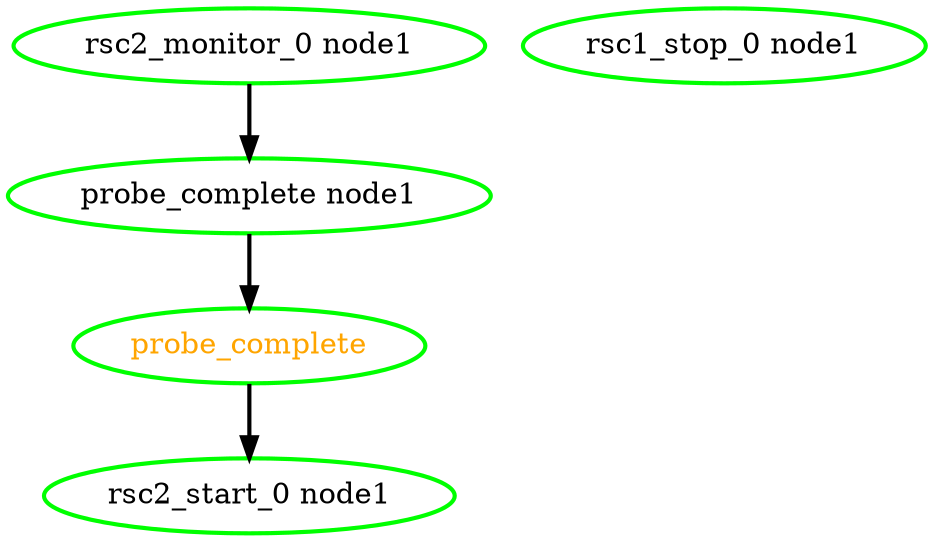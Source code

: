digraph "g" {
	size = "30,30"
"probe_complete" [ style=bold color="green" fontcolor="orange" ]
"probe_complete node1" [ style=bold color="green" fontcolor="black" ]
"rsc2_monitor_0 node1" [ style=bold color="green" fontcolor="black" ]
"rsc2_start_0 node1" [ style=bold color="green" fontcolor="black" ]
"rsc1_stop_0 node1" [ style=bold color="green" fontcolor="black" ]
"probe_complete node1" -> "probe_complete" [ style = bold]
"rsc2_monitor_0 node1" -> "probe_complete node1" [ style = bold]
"probe_complete" -> "rsc2_start_0 node1" [ style = bold]
}
